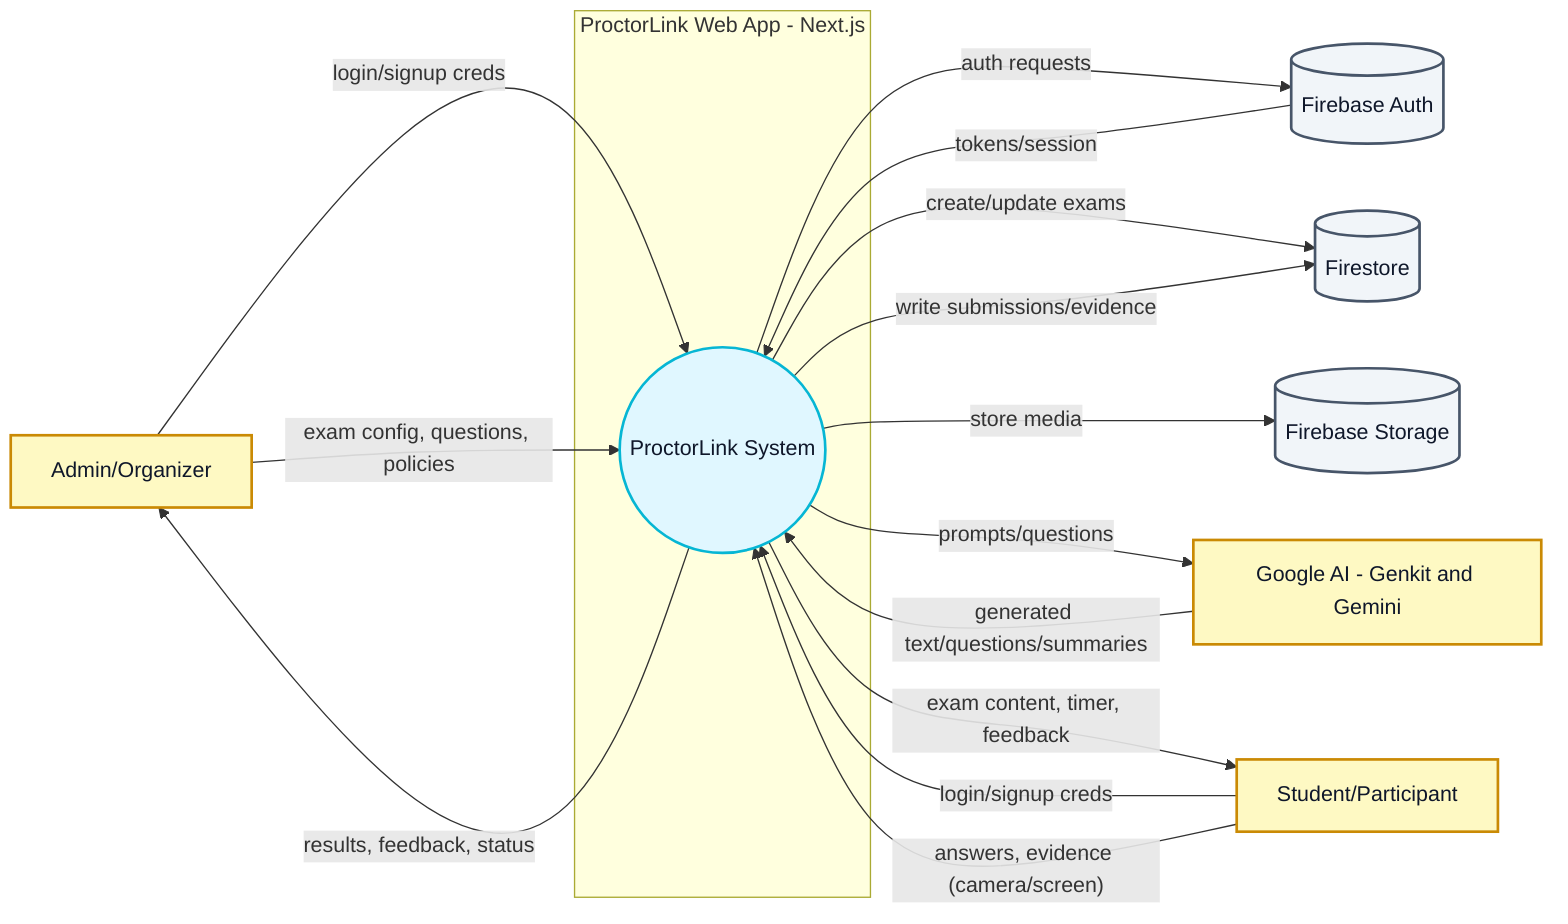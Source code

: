 flowchart LR
  classDef process fill:#e0f7ff,stroke:#06b6d4,stroke-width:2px,color:#0f172a
  classDef store fill:#f1f5f9,stroke:#475569,stroke-width:2px,color:#0f172a
  classDef ext fill:#fef9c3,stroke:#ca8a04,stroke-width:2px,color:#0f172a

  Admin[Admin/Organizer]:::ext
  Student[Student/Participant]:::ext
  GoogleAI[Google AI - Genkit and Gemini]:::ext

  subgraph ProctorLink Web App - Next.js
    P0((ProctorLink System)):::process
  end

  Auth[(Firebase Auth)]:::store
  DB[(Firestore)]:::store
  Storage[(Firebase Storage)]:::store

  Admin -- login/signup creds --> P0
  Student -- login/signup creds --> P0
  P0 -- auth requests --> Auth
  Auth -- tokens/session --> P0

  Admin -- exam config, questions, policies --> P0
  P0 -- create/update exams --> DB

  Student -- answers, evidence (camera/screen) --> P0
  P0 -- write submissions/evidence --> DB
  P0 -- store media --> Storage

  P0 -- prompts/questions --> GoogleAI
  GoogleAI -- generated text/questions/summaries --> P0

  P0 -- results, feedback, status --> Admin
  P0 -- exam content, timer, feedback --> Student